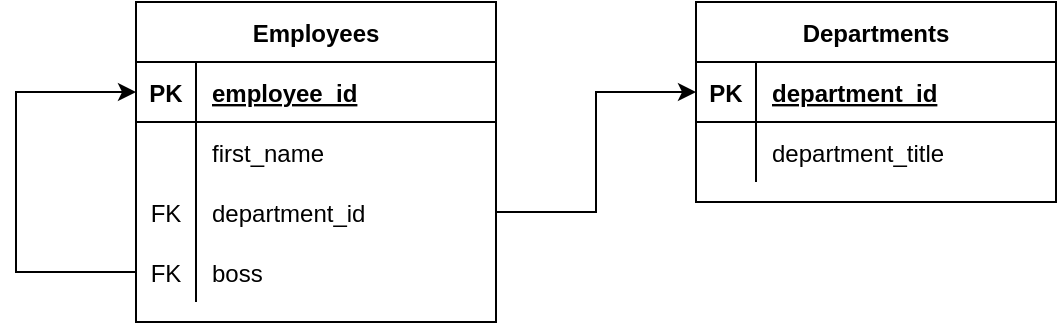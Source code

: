 <mxfile version="20.2.7" type="device"><diagram id="fRMkL9t4THmf6zqJGLWJ" name="Страница 1"><mxGraphModel dx="1422" dy="754" grid="1" gridSize="10" guides="1" tooltips="1" connect="1" arrows="1" fold="1" page="1" pageScale="1" pageWidth="827" pageHeight="1169" math="0" shadow="0"><root><mxCell id="0"/><mxCell id="1" parent="0"/><mxCell id="mB4q3f2WpWpRFD_DD7f6-1" value="Employees" style="shape=table;startSize=30;container=1;collapsible=1;childLayout=tableLayout;fixedRows=1;rowLines=0;fontStyle=1;align=center;resizeLast=1;" vertex="1" parent="1"><mxGeometry x="140" y="60" width="180" height="160" as="geometry"/></mxCell><mxCell id="mB4q3f2WpWpRFD_DD7f6-2" value="" style="shape=tableRow;horizontal=0;startSize=0;swimlaneHead=0;swimlaneBody=0;fillColor=none;collapsible=0;dropTarget=0;points=[[0,0.5],[1,0.5]];portConstraint=eastwest;top=0;left=0;right=0;bottom=1;" vertex="1" parent="mB4q3f2WpWpRFD_DD7f6-1"><mxGeometry y="30" width="180" height="30" as="geometry"/></mxCell><mxCell id="mB4q3f2WpWpRFD_DD7f6-3" value="PK" style="shape=partialRectangle;connectable=0;fillColor=none;top=0;left=0;bottom=0;right=0;fontStyle=1;overflow=hidden;" vertex="1" parent="mB4q3f2WpWpRFD_DD7f6-2"><mxGeometry width="30" height="30" as="geometry"><mxRectangle width="30" height="30" as="alternateBounds"/></mxGeometry></mxCell><mxCell id="mB4q3f2WpWpRFD_DD7f6-4" value="employee_id" style="shape=partialRectangle;connectable=0;fillColor=none;top=0;left=0;bottom=0;right=0;align=left;spacingLeft=6;fontStyle=5;overflow=hidden;" vertex="1" parent="mB4q3f2WpWpRFD_DD7f6-2"><mxGeometry x="30" width="150" height="30" as="geometry"><mxRectangle width="150" height="30" as="alternateBounds"/></mxGeometry></mxCell><mxCell id="mB4q3f2WpWpRFD_DD7f6-5" value="" style="shape=tableRow;horizontal=0;startSize=0;swimlaneHead=0;swimlaneBody=0;fillColor=none;collapsible=0;dropTarget=0;points=[[0,0.5],[1,0.5]];portConstraint=eastwest;top=0;left=0;right=0;bottom=0;" vertex="1" parent="mB4q3f2WpWpRFD_DD7f6-1"><mxGeometry y="60" width="180" height="30" as="geometry"/></mxCell><mxCell id="mB4q3f2WpWpRFD_DD7f6-6" value="" style="shape=partialRectangle;connectable=0;fillColor=none;top=0;left=0;bottom=0;right=0;editable=1;overflow=hidden;" vertex="1" parent="mB4q3f2WpWpRFD_DD7f6-5"><mxGeometry width="30" height="30" as="geometry"><mxRectangle width="30" height="30" as="alternateBounds"/></mxGeometry></mxCell><mxCell id="mB4q3f2WpWpRFD_DD7f6-7" value="first_name " style="shape=partialRectangle;connectable=0;fillColor=none;top=0;left=0;bottom=0;right=0;align=left;spacingLeft=6;overflow=hidden;" vertex="1" parent="mB4q3f2WpWpRFD_DD7f6-5"><mxGeometry x="30" width="150" height="30" as="geometry"><mxRectangle width="150" height="30" as="alternateBounds"/></mxGeometry></mxCell><mxCell id="mB4q3f2WpWpRFD_DD7f6-8" value="" style="shape=tableRow;horizontal=0;startSize=0;swimlaneHead=0;swimlaneBody=0;fillColor=none;collapsible=0;dropTarget=0;points=[[0,0.5],[1,0.5]];portConstraint=eastwest;top=0;left=0;right=0;bottom=0;" vertex="1" parent="mB4q3f2WpWpRFD_DD7f6-1"><mxGeometry y="90" width="180" height="30" as="geometry"/></mxCell><mxCell id="mB4q3f2WpWpRFD_DD7f6-9" value="FK" style="shape=partialRectangle;connectable=0;fillColor=none;top=0;left=0;bottom=0;right=0;editable=1;overflow=hidden;" vertex="1" parent="mB4q3f2WpWpRFD_DD7f6-8"><mxGeometry width="30" height="30" as="geometry"><mxRectangle width="30" height="30" as="alternateBounds"/></mxGeometry></mxCell><mxCell id="mB4q3f2WpWpRFD_DD7f6-10" value="department_id" style="shape=partialRectangle;connectable=0;fillColor=none;top=0;left=0;bottom=0;right=0;align=left;spacingLeft=6;overflow=hidden;" vertex="1" parent="mB4q3f2WpWpRFD_DD7f6-8"><mxGeometry x="30" width="150" height="30" as="geometry"><mxRectangle width="150" height="30" as="alternateBounds"/></mxGeometry></mxCell><mxCell id="mB4q3f2WpWpRFD_DD7f6-27" style="edgeStyle=orthogonalEdgeStyle;rounded=0;orthogonalLoop=1;jettySize=auto;html=1;exitX=0;exitY=0.5;exitDx=0;exitDy=0;entryX=0;entryY=0.5;entryDx=0;entryDy=0;" edge="1" parent="mB4q3f2WpWpRFD_DD7f6-1" source="mB4q3f2WpWpRFD_DD7f6-11" target="mB4q3f2WpWpRFD_DD7f6-2"><mxGeometry relative="1" as="geometry"><Array as="points"><mxPoint x="-60" y="135"/><mxPoint x="-60" y="45"/></Array></mxGeometry></mxCell><mxCell id="mB4q3f2WpWpRFD_DD7f6-11" value="" style="shape=tableRow;horizontal=0;startSize=0;swimlaneHead=0;swimlaneBody=0;fillColor=none;collapsible=0;dropTarget=0;points=[[0,0.5],[1,0.5]];portConstraint=eastwest;top=0;left=0;right=0;bottom=0;" vertex="1" parent="mB4q3f2WpWpRFD_DD7f6-1"><mxGeometry y="120" width="180" height="30" as="geometry"/></mxCell><mxCell id="mB4q3f2WpWpRFD_DD7f6-12" value="FK" style="shape=partialRectangle;connectable=0;fillColor=none;top=0;left=0;bottom=0;right=0;editable=1;overflow=hidden;" vertex="1" parent="mB4q3f2WpWpRFD_DD7f6-11"><mxGeometry width="30" height="30" as="geometry"><mxRectangle width="30" height="30" as="alternateBounds"/></mxGeometry></mxCell><mxCell id="mB4q3f2WpWpRFD_DD7f6-13" value="boss" style="shape=partialRectangle;connectable=0;fillColor=none;top=0;left=0;bottom=0;right=0;align=left;spacingLeft=6;overflow=hidden;" vertex="1" parent="mB4q3f2WpWpRFD_DD7f6-11"><mxGeometry x="30" width="150" height="30" as="geometry"><mxRectangle width="150" height="30" as="alternateBounds"/></mxGeometry></mxCell><mxCell id="mB4q3f2WpWpRFD_DD7f6-14" value="Departments" style="shape=table;startSize=30;container=1;collapsible=1;childLayout=tableLayout;fixedRows=1;rowLines=0;fontStyle=1;align=center;resizeLast=1;" vertex="1" parent="1"><mxGeometry x="420" y="60" width="180" height="100" as="geometry"/></mxCell><mxCell id="mB4q3f2WpWpRFD_DD7f6-15" value="" style="shape=tableRow;horizontal=0;startSize=0;swimlaneHead=0;swimlaneBody=0;fillColor=none;collapsible=0;dropTarget=0;points=[[0,0.5],[1,0.5]];portConstraint=eastwest;top=0;left=0;right=0;bottom=1;" vertex="1" parent="mB4q3f2WpWpRFD_DD7f6-14"><mxGeometry y="30" width="180" height="30" as="geometry"/></mxCell><mxCell id="mB4q3f2WpWpRFD_DD7f6-16" value="PK" style="shape=partialRectangle;connectable=0;fillColor=none;top=0;left=0;bottom=0;right=0;fontStyle=1;overflow=hidden;" vertex="1" parent="mB4q3f2WpWpRFD_DD7f6-15"><mxGeometry width="30" height="30" as="geometry"><mxRectangle width="30" height="30" as="alternateBounds"/></mxGeometry></mxCell><mxCell id="mB4q3f2WpWpRFD_DD7f6-17" value="department_id" style="shape=partialRectangle;connectable=0;fillColor=none;top=0;left=0;bottom=0;right=0;align=left;spacingLeft=6;fontStyle=5;overflow=hidden;" vertex="1" parent="mB4q3f2WpWpRFD_DD7f6-15"><mxGeometry x="30" width="150" height="30" as="geometry"><mxRectangle width="150" height="30" as="alternateBounds"/></mxGeometry></mxCell><mxCell id="mB4q3f2WpWpRFD_DD7f6-18" value="" style="shape=tableRow;horizontal=0;startSize=0;swimlaneHead=0;swimlaneBody=0;fillColor=none;collapsible=0;dropTarget=0;points=[[0,0.5],[1,0.5]];portConstraint=eastwest;top=0;left=0;right=0;bottom=0;" vertex="1" parent="mB4q3f2WpWpRFD_DD7f6-14"><mxGeometry y="60" width="180" height="30" as="geometry"/></mxCell><mxCell id="mB4q3f2WpWpRFD_DD7f6-19" value="" style="shape=partialRectangle;connectable=0;fillColor=none;top=0;left=0;bottom=0;right=0;editable=1;overflow=hidden;" vertex="1" parent="mB4q3f2WpWpRFD_DD7f6-18"><mxGeometry width="30" height="30" as="geometry"><mxRectangle width="30" height="30" as="alternateBounds"/></mxGeometry></mxCell><mxCell id="mB4q3f2WpWpRFD_DD7f6-20" value="department_title" style="shape=partialRectangle;connectable=0;fillColor=none;top=0;left=0;bottom=0;right=0;align=left;spacingLeft=6;overflow=hidden;" vertex="1" parent="mB4q3f2WpWpRFD_DD7f6-18"><mxGeometry x="30" width="150" height="30" as="geometry"><mxRectangle width="150" height="30" as="alternateBounds"/></mxGeometry></mxCell><mxCell id="mB4q3f2WpWpRFD_DD7f6-28" style="edgeStyle=orthogonalEdgeStyle;rounded=0;orthogonalLoop=1;jettySize=auto;html=1;exitX=1;exitY=0.5;exitDx=0;exitDy=0;entryX=0;entryY=0.5;entryDx=0;entryDy=0;" edge="1" parent="1" source="mB4q3f2WpWpRFD_DD7f6-8" target="mB4q3f2WpWpRFD_DD7f6-15"><mxGeometry relative="1" as="geometry"/></mxCell></root></mxGraphModel></diagram></mxfile>